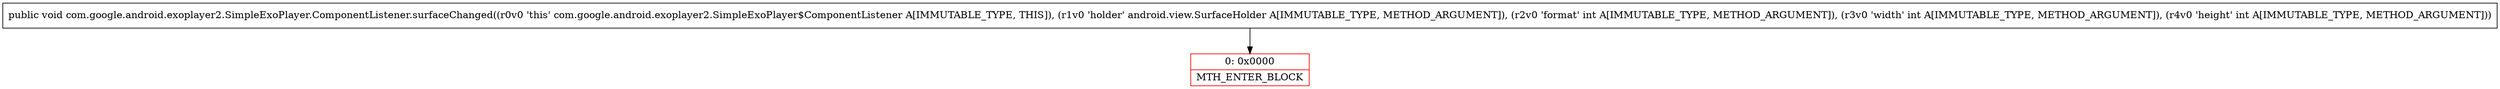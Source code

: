 digraph "CFG forcom.google.android.exoplayer2.SimpleExoPlayer.ComponentListener.surfaceChanged(Landroid\/view\/SurfaceHolder;III)V" {
subgraph cluster_Region_635072198 {
label = "R(0)";
node [shape=record,color=blue];
}
Node_0 [shape=record,color=red,label="{0\:\ 0x0000|MTH_ENTER_BLOCK\l}"];
MethodNode[shape=record,label="{public void com.google.android.exoplayer2.SimpleExoPlayer.ComponentListener.surfaceChanged((r0v0 'this' com.google.android.exoplayer2.SimpleExoPlayer$ComponentListener A[IMMUTABLE_TYPE, THIS]), (r1v0 'holder' android.view.SurfaceHolder A[IMMUTABLE_TYPE, METHOD_ARGUMENT]), (r2v0 'format' int A[IMMUTABLE_TYPE, METHOD_ARGUMENT]), (r3v0 'width' int A[IMMUTABLE_TYPE, METHOD_ARGUMENT]), (r4v0 'height' int A[IMMUTABLE_TYPE, METHOD_ARGUMENT])) }"];
MethodNode -> Node_0;
}


